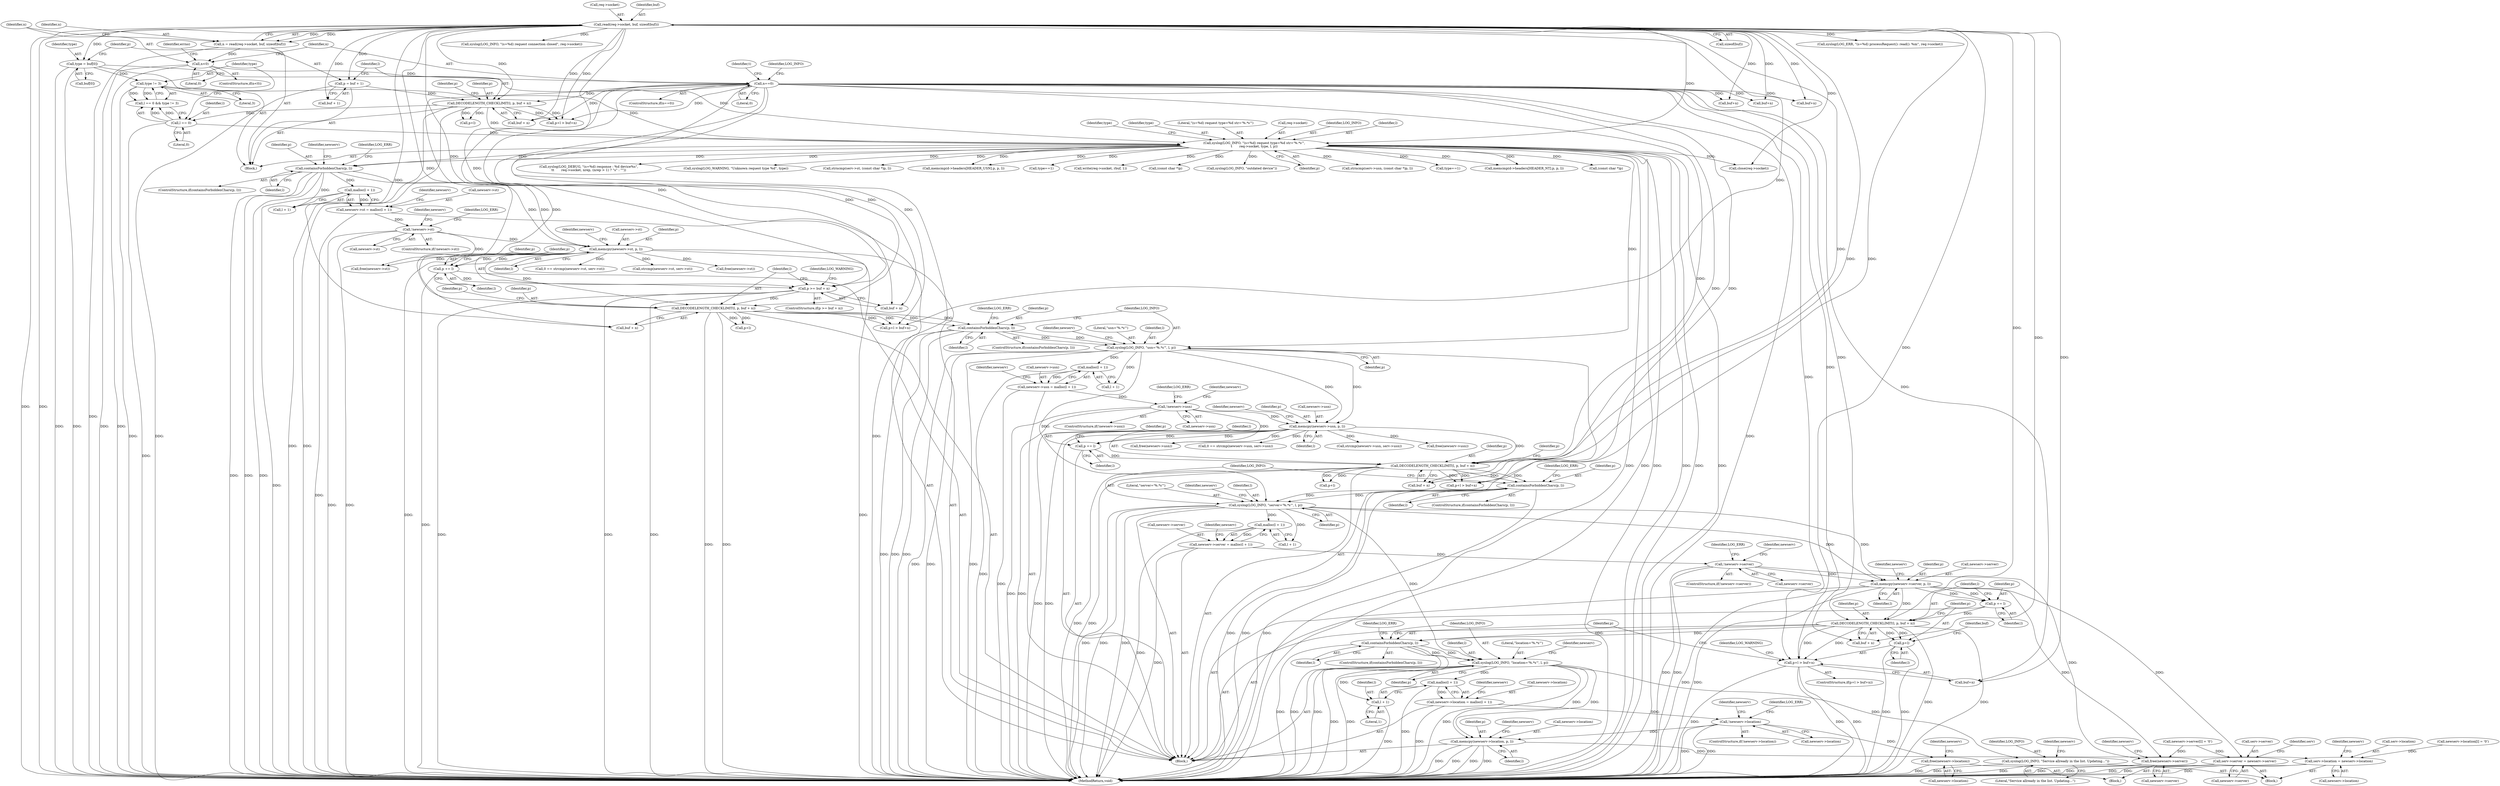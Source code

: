 digraph "0_miniupnp_140ee8d2204b383279f854802b27bdb41c1d5d1a@API" {
"1000827" [label="(Call,memcpy(newserv->server, p, l))"];
"1000818" [label="(Call,!newserv->server)"];
"1000809" [label="(Call,newserv->server = malloc(l + 1))"];
"1000813" [label="(Call,malloc(l + 1))"];
"1000804" [label="(Call,syslog(LOG_INFO, \"server='%.*s'\", l, p))"];
"1000737" [label="(Call,syslog(LOG_INFO, \"usn='%.*s'\", l, p))"];
"1000236" [label="(Call,syslog(LOG_INFO, \"(s=%d) request type=%d str='%.*s'\",\n\t       req->socket, type, l, p))"];
"1000146" [label="(Call,read(req->socket, buf, sizeof(buf)))"];
"1000194" [label="(Call,type = buf[0])"];
"1000228" [label="(Call,type != 3)"];
"1000225" [label="(Call,l == 0)"];
"1000204" [label="(Call,DECODELENGTH_CHECKLIMIT(l, p, buf + n))"];
"1000199" [label="(Call,p = buf + 1)"];
"1000179" [label="(Call,n==0)"];
"1000154" [label="(Call,n<0)"];
"1000144" [label="(Call,n = read(req->socket, buf, sizeof(buf)))"];
"1000729" [label="(Call,containsForbiddenChars(p, l))"];
"1000709" [label="(Call,DECODELENGTH_CHECKLIMIT(l, p, buf + n))"];
"1000682" [label="(Call,memcpy(newserv->st, p, l))"];
"1000673" [label="(Call,!newserv->st)"];
"1000664" [label="(Call,newserv->st = malloc(l + 1))"];
"1000668" [label="(Call,malloc(l + 1))"];
"1000656" [label="(Call,containsForbiddenChars(p, l))"];
"1000699" [label="(Call,p >= buf + n)"];
"1000695" [label="(Call,p += l)"];
"1000796" [label="(Call,containsForbiddenChars(p, l))"];
"1000776" [label="(Call,DECODELENGTH_CHECKLIMIT(l, p, buf + n))"];
"1000760" [label="(Call,memcpy(newserv->usn, p, l))"];
"1000751" [label="(Call,!newserv->usn)"];
"1000742" [label="(Call,newserv->usn = malloc(l + 1))"];
"1000746" [label="(Call,malloc(l + 1))"];
"1000773" [label="(Call,p += l)"];
"1000840" [label="(Call,p += l)"];
"1000843" [label="(Call,DECODELENGTH_CHECKLIMIT(l, p, buf + n))"];
"1000850" [label="(Call,p+l > buf+n)"];
"1000851" [label="(Call,p+l)"];
"1000863" [label="(Call,containsForbiddenChars(p, l))"];
"1000871" [label="(Call,syslog(LOG_INFO, \"location='%.*s'\", l, p))"];
"1000880" [label="(Call,malloc(l + 1))"];
"1000876" [label="(Call,newserv->location = malloc(l + 1))"];
"1000885" [label="(Call,!newserv->location)"];
"1000894" [label="(Call,memcpy(newserv->location, p, l))"];
"1000969" [label="(Call,serv->location = newserv->location)"];
"1001035" [label="(Call,free(newserv->location))"];
"1000881" [label="(Call,l + 1)"];
"1000943" [label="(Call,syslog(LOG_INFO, \"Service allready in the list. Updating...\"))"];
"1000958" [label="(Call,serv->server = newserv->server)"];
"1001031" [label="(Call,free(newserv->server))"];
"1000224" [label="(Call,l == 0 && type != 3)"];
"1000204" [label="(Call,DECODELENGTH_CHECKLIMIT(l, p, buf + n))"];
"1000227" [label="(Literal,0)"];
"1000827" [label="(Call,memcpy(newserv->server, p, l))"];
"1000226" [label="(Identifier,l)"];
"1000872" [label="(Identifier,LOG_INFO)"];
"1000668" [label="(Call,malloc(l + 1))"];
"1000926" [label="(Call,strcmp(newserv->usn, serv->usn))"];
"1000744" [label="(Identifier,newserv)"];
"1000967" [label="(Identifier,serv)"];
"1000810" [label="(Call,newserv->server)"];
"1001031" [label="(Call,free(newserv->server))"];
"1000706" [label="(Identifier,LOG_WARNING)"];
"1000881" [label="(Call,l + 1)"];
"1000959" [label="(Call,serv->server)"];
"1000760" [label="(Call,memcpy(newserv->usn, p, l))"];
"1001027" [label="(Call,free(newserv->usn))"];
"1000806" [label="(Literal,\"server='%.*s'\")"];
"1000757" [label="(Identifier,LOG_ERR)"];
"1000731" [label="(Identifier,l)"];
"1000970" [label="(Call,serv->location)"];
"1000958" [label="(Call,serv->server = newserv->server)"];
"1000738" [label="(Identifier,LOG_INFO)"];
"1000804" [label="(Call,syslog(LOG_INFO, \"server='%.*s'\", l, p))"];
"1000841" [label="(Identifier,p)"];
"1000854" [label="(Call,buf+n)"];
"1000183" [label="(Call,syslog(LOG_INFO, \"(s=%d) request connection closed\", req->socket))"];
"1000948" [label="(Identifier,newserv)"];
"1000510" [label="(Call,type==1)"];
"1001003" [label="(Call,write(req->socket, rbuf, 1))"];
"1000805" [label="(Identifier,LOG_INFO)"];
"1000739" [label="(Literal,\"usn='%.*s'\")"];
"1000201" [label="(Call,buf + 1)"];
"1000710" [label="(Identifier,l)"];
"1000875" [label="(Identifier,p)"];
"1000962" [label="(Call,newserv->server)"];
"1000213" [label="(Identifier,p)"];
"1000675" [label="(Identifier,newserv)"];
"1000747" [label="(Call,l + 1)"];
"1000849" [label="(ControlStructure,if(p+l > buf+n))"];
"1000519" [label="(Call,(const char *)p)"];
"1000873" [label="(Literal,\"location='%.*s'\")"];
"1000900" [label="(Call,newserv->location[l] = '\0')"];
"1000180" [label="(Identifier,n)"];
"1000876" [label="(Call,newserv->location = malloc(l + 1))"];
"1000880" [label="(Call,malloc(l + 1))"];
"1000691" [label="(Identifier,newserv)"];
"1000836" [label="(Identifier,newserv)"];
"1000824" [label="(Identifier,LOG_ERR)"];
"1000225" [label="(Call,l == 0)"];
"1000683" [label="(Call,newserv->st)"];
"1000664" [label="(Call,newserv->st = malloc(l + 1))"];
"1000818" [label="(Call,!newserv->server)"];
"1000246" [label="(Identifier,type)"];
"1000179" [label="(Call,n==0)"];
"1000181" [label="(Literal,0)"];
"1000743" [label="(Call,newserv->usn)"];
"1000973" [label="(Call,newserv->location)"];
"1000935" [label="(Call,strcmp(newserv->st, serv->st))"];
"1000199" [label="(Call,p = buf + 1)"];
"1000819" [label="(Call,newserv->server)"];
"1000813" [label="(Call,malloc(l + 1))"];
"1001023" [label="(Call,free(newserv->st))"];
"1000700" [label="(Identifier,p)"];
"1000751" [label="(Call,!newserv->usn)"];
"1000116" [label="(Block,)"];
"1000752" [label="(Call,newserv->usn)"];
"1000679" [label="(Identifier,LOG_ERR)"];
"1000734" [label="(Identifier,LOG_ERR)"];
"1000878" [label="(Identifier,newserv)"];
"1000194" [label="(Call,type = buf[0])"];
"1000969" [label="(Call,serv->location = newserv->location)"];
"1000669" [label="(Call,l + 1)"];
"1000950" [label="(Call,free(newserv->usn))"];
"1000740" [label="(Identifier,l)"];
"1000682" [label="(Call,memcpy(newserv->st, p, l))"];
"1000769" [label="(Identifier,newserv)"];
"1000265" [label="(Call,syslog(LOG_INFO, \"outdated device\"))"];
"1000784" [label="(Call,p+l)"];
"1000885" [label="(Call,!newserv->location)"];
"1000850" [label="(Call,p+l > buf+n)"];
"1000859" [label="(Identifier,LOG_WARNING)"];
"1000832" [label="(Identifier,l)"];
"1000811" [label="(Identifier,newserv)"];
"1000884" [label="(ControlStructure,if(!newserv->location))"];
"1000829" [label="(Identifier,newserv)"];
"1000212" [label="(Call,p+l)"];
"1000230" [label="(Literal,3)"];
"1000191" [label="(Identifier,t)"];
"1000699" [label="(Call,p >= buf + n)"];
"1000943" [label="(Call,syslog(LOG_INFO, \"Service allready in the list. Updating...\"))"];
"1000899" [label="(Identifier,l)"];
"1001055" [label="(MethodReturn,void)"];
"1000144" [label="(Call,n = read(req->socket, buf, sizeof(buf)))"];
"1000229" [label="(Identifier,type)"];
"1000672" [label="(ControlStructure,if(!newserv->st))"];
"1000764" [label="(Identifier,p)"];
"1000831" [label="(Identifier,p)"];
"1000741" [label="(Identifier,p)"];
"1000242" [label="(Identifier,type)"];
"1000774" [label="(Identifier,p)"];
"1000843" [label="(Call,DECODELENGTH_CHECKLIMIT(l, p, buf + n))"];
"1000742" [label="(Call,newserv->usn = malloc(l + 1))"];
"1000886" [label="(Call,newserv->location)"];
"1000228" [label="(Call,type != 3)"];
"1000846" [label="(Call,buf + n)"];
"1000530" [label="(Call,strncmp(serv->usn, (const char *)p, l))"];
"1000153" [label="(ControlStructure,if(n<0))"];
"1000883" [label="(Literal,1)"];
"1000656" [label="(Call,containsForbiddenChars(p, l))"];
"1000946" [label="(Call,free(newserv->st))"];
"1000154" [label="(Call,n<0)"];
"1000945" [label="(Literal,\"Service allready in the list. Updating...\")"];
"1001036" [label="(Call,newserv->location)"];
"1001037" [label="(Identifier,newserv)"];
"1000977" [label="(Identifier,newserv)"];
"1000779" [label="(Call,buf + n)"];
"1000865" [label="(Identifier,l)"];
"1000655" [label="(ControlStructure,if(containsForbiddenChars(p, l)))"];
"1000151" [label="(Call,sizeof(buf))"];
"1000903" [label="(Identifier,newserv)"];
"1000737" [label="(Call,syslog(LOG_INFO, \"usn='%.*s'\", l, p))"];
"1000761" [label="(Call,newserv->usn)"];
"1000161" [label="(Identifier,errno)"];
"1000718" [label="(Identifier,p)"];
"1000795" [label="(ControlStructure,if(containsForbiddenChars(p, l)))"];
"1000709" [label="(Call,DECODELENGTH_CHECKLIMIT(l, p, buf + n))"];
"1000864" [label="(Identifier,p)"];
"1000777" [label="(Identifier,l)"];
"1000891" [label="(Identifier,LOG_ERR)"];
"1000200" [label="(Identifier,p)"];
"1000184" [label="(Identifier,LOG_INFO)"];
"1000750" [label="(ControlStructure,if(!newserv->usn))"];
"1000309" [label="(Call,type==1)"];
"1000887" [label="(Identifier,newserv)"];
"1000195" [label="(Identifier,type)"];
"1000877" [label="(Call,newserv->location)"];
"1000730" [label="(Identifier,p)"];
"1000314" [label="(Call,memcmp(d->headers[HEADER_NT].p, p, l))"];
"1000809" [label="(Call,newserv->server = malloc(l + 1))"];
"1000155" [label="(Identifier,n)"];
"1000728" [label="(ControlStructure,if(containsForbiddenChars(p, l)))"];
"1000711" [label="(Identifier,p)"];
"1000942" [label="(Block,)"];
"1000796" [label="(Call,containsForbiddenChars(p, l))"];
"1000746" [label="(Call,malloc(l + 1))"];
"1000534" [label="(Call,(const char *)p)"];
"1000695" [label="(Call,p += l)"];
"1000765" [label="(Identifier,l)"];
"1000211" [label="(Call,p+l > buf+n)"];
"1000882" [label="(Identifier,l)"];
"1000814" [label="(Call,l + 1)"];
"1000844" [label="(Identifier,l)"];
"1000773" [label="(Call,p += l)"];
"1000687" [label="(Identifier,l)"];
"1000666" [label="(Identifier,newserv)"];
"1000244" [label="(Identifier,p)"];
"1000783" [label="(Call,p+l > buf+n)"];
"1000895" [label="(Call,newserv->location)"];
"1000762" [label="(Identifier,newserv)"];
"1000658" [label="(Identifier,l)"];
"1000808" [label="(Identifier,p)"];
"1000146" [label="(Call,read(req->socket, buf, sizeof(buf)))"];
"1000817" [label="(ControlStructure,if(!newserv->server))"];
"1000196" [label="(Call,buf[0])"];
"1000238" [label="(Literal,\"(s=%d) request type=%d str='%.*s'\")"];
"1000661" [label="(Identifier,LOG_ERR)"];
"1000665" [label="(Call,newserv->st)"];
"1000853" [label="(Identifier,l)"];
"1001022" [label="(Block,)"];
"1000833" [label="(Call,newserv->server[l] = '\0')"];
"1000147" [label="(Call,req->socket)"];
"1000842" [label="(Identifier,l)"];
"1000874" [label="(Identifier,l)"];
"1000684" [label="(Identifier,newserv)"];
"1000798" [label="(Identifier,l)"];
"1000896" [label="(Identifier,newserv)"];
"1000207" [label="(Call,buf + n)"];
"1000603" [label="(Call,syslog(LOG_DEBUG, \"(s=%d) response : %d device%s\",\n\t\t       req->socket, nrep, (nrep > 1) ? \"s\" : \"\"))"];
"1000753" [label="(Identifier,newserv)"];
"1000992" [label="(Call,syslog(LOG_WARNING, \"Unknown request type %d\", type))"];
"1001044" [label="(Call,close(req->socket))"];
"1000239" [label="(Call,req->socket)"];
"1000156" [label="(Literal,0)"];
"1000696" [label="(Identifier,p)"];
"1000801" [label="(Identifier,LOG_ERR)"];
"1000150" [label="(Identifier,buf)"];
"1000863" [label="(Call,containsForbiddenChars(p, l))"];
"1000840" [label="(Call,p += l)"];
"1000924" [label="(Call,0 == strcmp(newserv->usn, serv->usn))"];
"1000807" [label="(Identifier,l)"];
"1000247" [label="(Block,)"];
"1000712" [label="(Call,buf + n)"];
"1000785" [label="(Identifier,p)"];
"1000851" [label="(Call,p+l)"];
"1000862" [label="(ControlStructure,if(containsForbiddenChars(p, l)))"];
"1000776" [label="(Call,DECODELENGTH_CHECKLIMIT(l, p, buf + n))"];
"1000686" [label="(Identifier,p)"];
"1000933" [label="(Call,0 == strcmp(newserv->st, serv->st))"];
"1000852" [label="(Identifier,p)"];
"1000145" [label="(Identifier,n)"];
"1000871" [label="(Call,syslog(LOG_INFO, \"location='%.*s'\", l, p))"];
"1000171" [label="(Call,syslog(LOG_ERR, \"(s=%d) processRequest(): read(): %m\", req->socket))"];
"1000868" [label="(Identifier,LOG_ERR)"];
"1001040" [label="(Identifier,newserv)"];
"1000178" [label="(ControlStructure,if(n==0))"];
"1000205" [label="(Identifier,l)"];
"1000944" [label="(Identifier,LOG_INFO)"];
"1000236" [label="(Call,syslog(LOG_INFO, \"(s=%d) request type=%d str='%.*s'\",\n\t       req->socket, type, l, p))"];
"1000515" [label="(Call,strncmp(serv->st, (const char *)p, l))"];
"1000674" [label="(Call,newserv->st)"];
"1000845" [label="(Identifier,p)"];
"1000775" [label="(Identifier,l)"];
"1000787" [label="(Call,buf+n)"];
"1000716" [label="(Call,p+l > buf+n)"];
"1000717" [label="(Call,p+l)"];
"1000898" [label="(Identifier,p)"];
"1000855" [label="(Identifier,buf)"];
"1000215" [label="(Call,buf+n)"];
"1000237" [label="(Identifier,LOG_INFO)"];
"1000206" [label="(Identifier,p)"];
"1000331" [label="(Call,memcmp(d->headers[HEADER_USN].p, p, l))"];
"1000698" [label="(ControlStructure,if(p >= buf + n))"];
"1000894" [label="(Call,memcpy(newserv->location, p, l))"];
"1000243" [label="(Identifier,l)"];
"1000820" [label="(Identifier,newserv)"];
"1000701" [label="(Call,buf + n)"];
"1000828" [label="(Call,newserv->server)"];
"1000720" [label="(Call,buf+n)"];
"1000673" [label="(Call,!newserv->st)"];
"1001035" [label="(Call,free(newserv->location))"];
"1001032" [label="(Call,newserv->server)"];
"1000697" [label="(Identifier,l)"];
"1000657" [label="(Identifier,p)"];
"1000778" [label="(Identifier,p)"];
"1000797" [label="(Identifier,p)"];
"1000729" [label="(Call,containsForbiddenChars(p, l))"];
"1000827" -> "1000247"  [label="AST: "];
"1000827" -> "1000832"  [label="CFG: "];
"1000828" -> "1000827"  [label="AST: "];
"1000831" -> "1000827"  [label="AST: "];
"1000832" -> "1000827"  [label="AST: "];
"1000836" -> "1000827"  [label="CFG: "];
"1000827" -> "1001055"  [label="DDG: "];
"1000827" -> "1001055"  [label="DDG: "];
"1000818" -> "1000827"  [label="DDG: "];
"1000804" -> "1000827"  [label="DDG: "];
"1000804" -> "1000827"  [label="DDG: "];
"1000827" -> "1000840"  [label="DDG: "];
"1000827" -> "1000840"  [label="DDG: "];
"1000827" -> "1000843"  [label="DDG: "];
"1000827" -> "1000958"  [label="DDG: "];
"1000827" -> "1001031"  [label="DDG: "];
"1000818" -> "1000817"  [label="AST: "];
"1000818" -> "1000819"  [label="CFG: "];
"1000819" -> "1000818"  [label="AST: "];
"1000824" -> "1000818"  [label="CFG: "];
"1000829" -> "1000818"  [label="CFG: "];
"1000818" -> "1001055"  [label="DDG: "];
"1000818" -> "1001055"  [label="DDG: "];
"1000809" -> "1000818"  [label="DDG: "];
"1000818" -> "1001031"  [label="DDG: "];
"1000809" -> "1000247"  [label="AST: "];
"1000809" -> "1000813"  [label="CFG: "];
"1000810" -> "1000809"  [label="AST: "];
"1000813" -> "1000809"  [label="AST: "];
"1000820" -> "1000809"  [label="CFG: "];
"1000809" -> "1001055"  [label="DDG: "];
"1000813" -> "1000809"  [label="DDG: "];
"1000813" -> "1000814"  [label="CFG: "];
"1000814" -> "1000813"  [label="AST: "];
"1000813" -> "1001055"  [label="DDG: "];
"1000804" -> "1000813"  [label="DDG: "];
"1000804" -> "1000247"  [label="AST: "];
"1000804" -> "1000808"  [label="CFG: "];
"1000805" -> "1000804"  [label="AST: "];
"1000806" -> "1000804"  [label="AST: "];
"1000807" -> "1000804"  [label="AST: "];
"1000808" -> "1000804"  [label="AST: "];
"1000811" -> "1000804"  [label="CFG: "];
"1000804" -> "1001055"  [label="DDG: "];
"1000804" -> "1001055"  [label="DDG: "];
"1000804" -> "1001055"  [label="DDG: "];
"1000737" -> "1000804"  [label="DDG: "];
"1000796" -> "1000804"  [label="DDG: "];
"1000796" -> "1000804"  [label="DDG: "];
"1000804" -> "1000814"  [label="DDG: "];
"1000804" -> "1000871"  [label="DDG: "];
"1000737" -> "1000247"  [label="AST: "];
"1000737" -> "1000741"  [label="CFG: "];
"1000738" -> "1000737"  [label="AST: "];
"1000739" -> "1000737"  [label="AST: "];
"1000740" -> "1000737"  [label="AST: "];
"1000741" -> "1000737"  [label="AST: "];
"1000744" -> "1000737"  [label="CFG: "];
"1000737" -> "1001055"  [label="DDG: "];
"1000737" -> "1001055"  [label="DDG: "];
"1000737" -> "1001055"  [label="DDG: "];
"1000236" -> "1000737"  [label="DDG: "];
"1000729" -> "1000737"  [label="DDG: "];
"1000729" -> "1000737"  [label="DDG: "];
"1000737" -> "1000746"  [label="DDG: "];
"1000737" -> "1000747"  [label="DDG: "];
"1000737" -> "1000760"  [label="DDG: "];
"1000737" -> "1000760"  [label="DDG: "];
"1000236" -> "1000116"  [label="AST: "];
"1000236" -> "1000244"  [label="CFG: "];
"1000237" -> "1000236"  [label="AST: "];
"1000238" -> "1000236"  [label="AST: "];
"1000239" -> "1000236"  [label="AST: "];
"1000242" -> "1000236"  [label="AST: "];
"1000243" -> "1000236"  [label="AST: "];
"1000244" -> "1000236"  [label="AST: "];
"1000246" -> "1000236"  [label="CFG: "];
"1000236" -> "1001055"  [label="DDG: "];
"1000236" -> "1001055"  [label="DDG: "];
"1000236" -> "1001055"  [label="DDG: "];
"1000236" -> "1001055"  [label="DDG: "];
"1000236" -> "1001055"  [label="DDG: "];
"1000236" -> "1001055"  [label="DDG: "];
"1000146" -> "1000236"  [label="DDG: "];
"1000194" -> "1000236"  [label="DDG: "];
"1000228" -> "1000236"  [label="DDG: "];
"1000225" -> "1000236"  [label="DDG: "];
"1000204" -> "1000236"  [label="DDG: "];
"1000236" -> "1000265"  [label="DDG: "];
"1000236" -> "1000309"  [label="DDG: "];
"1000236" -> "1000314"  [label="DDG: "];
"1000236" -> "1000314"  [label="DDG: "];
"1000236" -> "1000331"  [label="DDG: "];
"1000236" -> "1000331"  [label="DDG: "];
"1000236" -> "1000510"  [label="DDG: "];
"1000236" -> "1000519"  [label="DDG: "];
"1000236" -> "1000515"  [label="DDG: "];
"1000236" -> "1000534"  [label="DDG: "];
"1000236" -> "1000530"  [label="DDG: "];
"1000236" -> "1000603"  [label="DDG: "];
"1000236" -> "1000656"  [label="DDG: "];
"1000236" -> "1000656"  [label="DDG: "];
"1000236" -> "1000992"  [label="DDG: "];
"1000236" -> "1001003"  [label="DDG: "];
"1000236" -> "1001044"  [label="DDG: "];
"1000146" -> "1000144"  [label="AST: "];
"1000146" -> "1000151"  [label="CFG: "];
"1000147" -> "1000146"  [label="AST: "];
"1000150" -> "1000146"  [label="AST: "];
"1000151" -> "1000146"  [label="AST: "];
"1000144" -> "1000146"  [label="CFG: "];
"1000146" -> "1001055"  [label="DDG: "];
"1000146" -> "1001055"  [label="DDG: "];
"1000146" -> "1000144"  [label="DDG: "];
"1000146" -> "1000144"  [label="DDG: "];
"1000146" -> "1000171"  [label="DDG: "];
"1000146" -> "1000183"  [label="DDG: "];
"1000146" -> "1000194"  [label="DDG: "];
"1000146" -> "1000199"  [label="DDG: "];
"1000146" -> "1000201"  [label="DDG: "];
"1000146" -> "1000204"  [label="DDG: "];
"1000146" -> "1000207"  [label="DDG: "];
"1000146" -> "1000211"  [label="DDG: "];
"1000146" -> "1000215"  [label="DDG: "];
"1000146" -> "1000699"  [label="DDG: "];
"1000146" -> "1000701"  [label="DDG: "];
"1000146" -> "1000709"  [label="DDG: "];
"1000146" -> "1000712"  [label="DDG: "];
"1000146" -> "1000716"  [label="DDG: "];
"1000146" -> "1000720"  [label="DDG: "];
"1000146" -> "1000776"  [label="DDG: "];
"1000146" -> "1000779"  [label="DDG: "];
"1000146" -> "1000783"  [label="DDG: "];
"1000146" -> "1000787"  [label="DDG: "];
"1000146" -> "1000843"  [label="DDG: "];
"1000146" -> "1000846"  [label="DDG: "];
"1000146" -> "1000850"  [label="DDG: "];
"1000146" -> "1000854"  [label="DDG: "];
"1000146" -> "1001044"  [label="DDG: "];
"1000194" -> "1000116"  [label="AST: "];
"1000194" -> "1000196"  [label="CFG: "];
"1000195" -> "1000194"  [label="AST: "];
"1000196" -> "1000194"  [label="AST: "];
"1000200" -> "1000194"  [label="CFG: "];
"1000194" -> "1001055"  [label="DDG: "];
"1000194" -> "1001055"  [label="DDG: "];
"1000194" -> "1000228"  [label="DDG: "];
"1000228" -> "1000224"  [label="AST: "];
"1000228" -> "1000230"  [label="CFG: "];
"1000229" -> "1000228"  [label="AST: "];
"1000230" -> "1000228"  [label="AST: "];
"1000224" -> "1000228"  [label="CFG: "];
"1000228" -> "1001055"  [label="DDG: "];
"1000228" -> "1000224"  [label="DDG: "];
"1000228" -> "1000224"  [label="DDG: "];
"1000225" -> "1000224"  [label="AST: "];
"1000225" -> "1000227"  [label="CFG: "];
"1000226" -> "1000225"  [label="AST: "];
"1000227" -> "1000225"  [label="AST: "];
"1000229" -> "1000225"  [label="CFG: "];
"1000224" -> "1000225"  [label="CFG: "];
"1000225" -> "1001055"  [label="DDG: "];
"1000225" -> "1000224"  [label="DDG: "];
"1000225" -> "1000224"  [label="DDG: "];
"1000204" -> "1000225"  [label="DDG: "];
"1000204" -> "1000116"  [label="AST: "];
"1000204" -> "1000207"  [label="CFG: "];
"1000205" -> "1000204"  [label="AST: "];
"1000206" -> "1000204"  [label="AST: "];
"1000207" -> "1000204"  [label="AST: "];
"1000213" -> "1000204"  [label="CFG: "];
"1000204" -> "1001055"  [label="DDG: "];
"1000204" -> "1001055"  [label="DDG: "];
"1000199" -> "1000204"  [label="DDG: "];
"1000179" -> "1000204"  [label="DDG: "];
"1000204" -> "1000211"  [label="DDG: "];
"1000204" -> "1000211"  [label="DDG: "];
"1000204" -> "1000212"  [label="DDG: "];
"1000204" -> "1000212"  [label="DDG: "];
"1000199" -> "1000116"  [label="AST: "];
"1000199" -> "1000201"  [label="CFG: "];
"1000200" -> "1000199"  [label="AST: "];
"1000201" -> "1000199"  [label="AST: "];
"1000205" -> "1000199"  [label="CFG: "];
"1000199" -> "1001055"  [label="DDG: "];
"1000179" -> "1000178"  [label="AST: "];
"1000179" -> "1000181"  [label="CFG: "];
"1000180" -> "1000179"  [label="AST: "];
"1000181" -> "1000179"  [label="AST: "];
"1000184" -> "1000179"  [label="CFG: "];
"1000191" -> "1000179"  [label="CFG: "];
"1000179" -> "1001055"  [label="DDG: "];
"1000179" -> "1001055"  [label="DDG: "];
"1000154" -> "1000179"  [label="DDG: "];
"1000179" -> "1000207"  [label="DDG: "];
"1000179" -> "1000211"  [label="DDG: "];
"1000179" -> "1000215"  [label="DDG: "];
"1000179" -> "1000699"  [label="DDG: "];
"1000179" -> "1000701"  [label="DDG: "];
"1000179" -> "1000709"  [label="DDG: "];
"1000179" -> "1000712"  [label="DDG: "];
"1000179" -> "1000716"  [label="DDG: "];
"1000179" -> "1000720"  [label="DDG: "];
"1000179" -> "1000776"  [label="DDG: "];
"1000179" -> "1000779"  [label="DDG: "];
"1000179" -> "1000783"  [label="DDG: "];
"1000179" -> "1000787"  [label="DDG: "];
"1000179" -> "1000843"  [label="DDG: "];
"1000179" -> "1000846"  [label="DDG: "];
"1000179" -> "1000850"  [label="DDG: "];
"1000179" -> "1000854"  [label="DDG: "];
"1000154" -> "1000153"  [label="AST: "];
"1000154" -> "1000156"  [label="CFG: "];
"1000155" -> "1000154"  [label="AST: "];
"1000156" -> "1000154"  [label="AST: "];
"1000161" -> "1000154"  [label="CFG: "];
"1000180" -> "1000154"  [label="CFG: "];
"1000154" -> "1001055"  [label="DDG: "];
"1000154" -> "1001055"  [label="DDG: "];
"1000144" -> "1000154"  [label="DDG: "];
"1000144" -> "1000116"  [label="AST: "];
"1000145" -> "1000144"  [label="AST: "];
"1000155" -> "1000144"  [label="CFG: "];
"1000144" -> "1001055"  [label="DDG: "];
"1000729" -> "1000728"  [label="AST: "];
"1000729" -> "1000731"  [label="CFG: "];
"1000730" -> "1000729"  [label="AST: "];
"1000731" -> "1000729"  [label="AST: "];
"1000734" -> "1000729"  [label="CFG: "];
"1000738" -> "1000729"  [label="CFG: "];
"1000729" -> "1001055"  [label="DDG: "];
"1000729" -> "1001055"  [label="DDG: "];
"1000729" -> "1001055"  [label="DDG: "];
"1000709" -> "1000729"  [label="DDG: "];
"1000709" -> "1000729"  [label="DDG: "];
"1000709" -> "1000247"  [label="AST: "];
"1000709" -> "1000712"  [label="CFG: "];
"1000710" -> "1000709"  [label="AST: "];
"1000711" -> "1000709"  [label="AST: "];
"1000712" -> "1000709"  [label="AST: "];
"1000718" -> "1000709"  [label="CFG: "];
"1000709" -> "1001055"  [label="DDG: "];
"1000709" -> "1001055"  [label="DDG: "];
"1000682" -> "1000709"  [label="DDG: "];
"1000699" -> "1000709"  [label="DDG: "];
"1000709" -> "1000716"  [label="DDG: "];
"1000709" -> "1000716"  [label="DDG: "];
"1000709" -> "1000717"  [label="DDG: "];
"1000709" -> "1000717"  [label="DDG: "];
"1000682" -> "1000247"  [label="AST: "];
"1000682" -> "1000687"  [label="CFG: "];
"1000683" -> "1000682"  [label="AST: "];
"1000686" -> "1000682"  [label="AST: "];
"1000687" -> "1000682"  [label="AST: "];
"1000691" -> "1000682"  [label="CFG: "];
"1000682" -> "1001055"  [label="DDG: "];
"1000682" -> "1001055"  [label="DDG: "];
"1000673" -> "1000682"  [label="DDG: "];
"1000656" -> "1000682"  [label="DDG: "];
"1000656" -> "1000682"  [label="DDG: "];
"1000682" -> "1000695"  [label="DDG: "];
"1000682" -> "1000695"  [label="DDG: "];
"1000682" -> "1000933"  [label="DDG: "];
"1000682" -> "1000935"  [label="DDG: "];
"1000682" -> "1000946"  [label="DDG: "];
"1000682" -> "1001023"  [label="DDG: "];
"1000673" -> "1000672"  [label="AST: "];
"1000673" -> "1000674"  [label="CFG: "];
"1000674" -> "1000673"  [label="AST: "];
"1000679" -> "1000673"  [label="CFG: "];
"1000684" -> "1000673"  [label="CFG: "];
"1000673" -> "1001055"  [label="DDG: "];
"1000673" -> "1001055"  [label="DDG: "];
"1000664" -> "1000673"  [label="DDG: "];
"1000673" -> "1001023"  [label="DDG: "];
"1000664" -> "1000247"  [label="AST: "];
"1000664" -> "1000668"  [label="CFG: "];
"1000665" -> "1000664"  [label="AST: "];
"1000668" -> "1000664"  [label="AST: "];
"1000675" -> "1000664"  [label="CFG: "];
"1000664" -> "1001055"  [label="DDG: "];
"1000668" -> "1000664"  [label="DDG: "];
"1000668" -> "1000669"  [label="CFG: "];
"1000669" -> "1000668"  [label="AST: "];
"1000668" -> "1001055"  [label="DDG: "];
"1000656" -> "1000668"  [label="DDG: "];
"1000656" -> "1000655"  [label="AST: "];
"1000656" -> "1000658"  [label="CFG: "];
"1000657" -> "1000656"  [label="AST: "];
"1000658" -> "1000656"  [label="AST: "];
"1000661" -> "1000656"  [label="CFG: "];
"1000666" -> "1000656"  [label="CFG: "];
"1000656" -> "1001055"  [label="DDG: "];
"1000656" -> "1001055"  [label="DDG: "];
"1000656" -> "1001055"  [label="DDG: "];
"1000656" -> "1000669"  [label="DDG: "];
"1000699" -> "1000698"  [label="AST: "];
"1000699" -> "1000701"  [label="CFG: "];
"1000700" -> "1000699"  [label="AST: "];
"1000701" -> "1000699"  [label="AST: "];
"1000706" -> "1000699"  [label="CFG: "];
"1000710" -> "1000699"  [label="CFG: "];
"1000699" -> "1001055"  [label="DDG: "];
"1000699" -> "1001055"  [label="DDG: "];
"1000699" -> "1001055"  [label="DDG: "];
"1000695" -> "1000699"  [label="DDG: "];
"1000695" -> "1000247"  [label="AST: "];
"1000695" -> "1000697"  [label="CFG: "];
"1000696" -> "1000695"  [label="AST: "];
"1000697" -> "1000695"  [label="AST: "];
"1000700" -> "1000695"  [label="CFG: "];
"1000695" -> "1001055"  [label="DDG: "];
"1000796" -> "1000795"  [label="AST: "];
"1000796" -> "1000798"  [label="CFG: "];
"1000797" -> "1000796"  [label="AST: "];
"1000798" -> "1000796"  [label="AST: "];
"1000801" -> "1000796"  [label="CFG: "];
"1000805" -> "1000796"  [label="CFG: "];
"1000796" -> "1001055"  [label="DDG: "];
"1000796" -> "1001055"  [label="DDG: "];
"1000796" -> "1001055"  [label="DDG: "];
"1000776" -> "1000796"  [label="DDG: "];
"1000776" -> "1000796"  [label="DDG: "];
"1000776" -> "1000247"  [label="AST: "];
"1000776" -> "1000779"  [label="CFG: "];
"1000777" -> "1000776"  [label="AST: "];
"1000778" -> "1000776"  [label="AST: "];
"1000779" -> "1000776"  [label="AST: "];
"1000785" -> "1000776"  [label="CFG: "];
"1000776" -> "1001055"  [label="DDG: "];
"1000776" -> "1001055"  [label="DDG: "];
"1000760" -> "1000776"  [label="DDG: "];
"1000773" -> "1000776"  [label="DDG: "];
"1000776" -> "1000783"  [label="DDG: "];
"1000776" -> "1000783"  [label="DDG: "];
"1000776" -> "1000784"  [label="DDG: "];
"1000776" -> "1000784"  [label="DDG: "];
"1000760" -> "1000247"  [label="AST: "];
"1000760" -> "1000765"  [label="CFG: "];
"1000761" -> "1000760"  [label="AST: "];
"1000764" -> "1000760"  [label="AST: "];
"1000765" -> "1000760"  [label="AST: "];
"1000769" -> "1000760"  [label="CFG: "];
"1000760" -> "1001055"  [label="DDG: "];
"1000760" -> "1001055"  [label="DDG: "];
"1000751" -> "1000760"  [label="DDG: "];
"1000760" -> "1000773"  [label="DDG: "];
"1000760" -> "1000773"  [label="DDG: "];
"1000760" -> "1000924"  [label="DDG: "];
"1000760" -> "1000926"  [label="DDG: "];
"1000760" -> "1000950"  [label="DDG: "];
"1000760" -> "1001027"  [label="DDG: "];
"1000751" -> "1000750"  [label="AST: "];
"1000751" -> "1000752"  [label="CFG: "];
"1000752" -> "1000751"  [label="AST: "];
"1000757" -> "1000751"  [label="CFG: "];
"1000762" -> "1000751"  [label="CFG: "];
"1000751" -> "1001055"  [label="DDG: "];
"1000751" -> "1001055"  [label="DDG: "];
"1000742" -> "1000751"  [label="DDG: "];
"1000751" -> "1001027"  [label="DDG: "];
"1000742" -> "1000247"  [label="AST: "];
"1000742" -> "1000746"  [label="CFG: "];
"1000743" -> "1000742"  [label="AST: "];
"1000746" -> "1000742"  [label="AST: "];
"1000753" -> "1000742"  [label="CFG: "];
"1000742" -> "1001055"  [label="DDG: "];
"1000746" -> "1000742"  [label="DDG: "];
"1000746" -> "1000747"  [label="CFG: "];
"1000747" -> "1000746"  [label="AST: "];
"1000746" -> "1001055"  [label="DDG: "];
"1000773" -> "1000247"  [label="AST: "];
"1000773" -> "1000775"  [label="CFG: "];
"1000774" -> "1000773"  [label="AST: "];
"1000775" -> "1000773"  [label="AST: "];
"1000777" -> "1000773"  [label="CFG: "];
"1000840" -> "1000247"  [label="AST: "];
"1000840" -> "1000842"  [label="CFG: "];
"1000841" -> "1000840"  [label="AST: "];
"1000842" -> "1000840"  [label="AST: "];
"1000844" -> "1000840"  [label="CFG: "];
"1000840" -> "1000843"  [label="DDG: "];
"1000843" -> "1000247"  [label="AST: "];
"1000843" -> "1000846"  [label="CFG: "];
"1000844" -> "1000843"  [label="AST: "];
"1000845" -> "1000843"  [label="AST: "];
"1000846" -> "1000843"  [label="AST: "];
"1000852" -> "1000843"  [label="CFG: "];
"1000843" -> "1001055"  [label="DDG: "];
"1000843" -> "1001055"  [label="DDG: "];
"1000843" -> "1000850"  [label="DDG: "];
"1000843" -> "1000850"  [label="DDG: "];
"1000843" -> "1000851"  [label="DDG: "];
"1000843" -> "1000851"  [label="DDG: "];
"1000843" -> "1000863"  [label="DDG: "];
"1000843" -> "1000863"  [label="DDG: "];
"1000850" -> "1000849"  [label="AST: "];
"1000850" -> "1000854"  [label="CFG: "];
"1000851" -> "1000850"  [label="AST: "];
"1000854" -> "1000850"  [label="AST: "];
"1000859" -> "1000850"  [label="CFG: "];
"1000864" -> "1000850"  [label="CFG: "];
"1000850" -> "1001055"  [label="DDG: "];
"1000850" -> "1001055"  [label="DDG: "];
"1000850" -> "1001055"  [label="DDG: "];
"1000851" -> "1000853"  [label="CFG: "];
"1000852" -> "1000851"  [label="AST: "];
"1000853" -> "1000851"  [label="AST: "];
"1000855" -> "1000851"  [label="CFG: "];
"1000851" -> "1001055"  [label="DDG: "];
"1000851" -> "1001055"  [label="DDG: "];
"1000863" -> "1000862"  [label="AST: "];
"1000863" -> "1000865"  [label="CFG: "];
"1000864" -> "1000863"  [label="AST: "];
"1000865" -> "1000863"  [label="AST: "];
"1000868" -> "1000863"  [label="CFG: "];
"1000872" -> "1000863"  [label="CFG: "];
"1000863" -> "1001055"  [label="DDG: "];
"1000863" -> "1001055"  [label="DDG: "];
"1000863" -> "1001055"  [label="DDG: "];
"1000863" -> "1000871"  [label="DDG: "];
"1000863" -> "1000871"  [label="DDG: "];
"1000871" -> "1000247"  [label="AST: "];
"1000871" -> "1000875"  [label="CFG: "];
"1000872" -> "1000871"  [label="AST: "];
"1000873" -> "1000871"  [label="AST: "];
"1000874" -> "1000871"  [label="AST: "];
"1000875" -> "1000871"  [label="AST: "];
"1000878" -> "1000871"  [label="CFG: "];
"1000871" -> "1001055"  [label="DDG: "];
"1000871" -> "1001055"  [label="DDG: "];
"1000871" -> "1001055"  [label="DDG: "];
"1000871" -> "1000880"  [label="DDG: "];
"1000871" -> "1000881"  [label="DDG: "];
"1000871" -> "1000894"  [label="DDG: "];
"1000871" -> "1000894"  [label="DDG: "];
"1000871" -> "1000943"  [label="DDG: "];
"1000880" -> "1000876"  [label="AST: "];
"1000880" -> "1000881"  [label="CFG: "];
"1000881" -> "1000880"  [label="AST: "];
"1000876" -> "1000880"  [label="CFG: "];
"1000880" -> "1001055"  [label="DDG: "];
"1000880" -> "1000876"  [label="DDG: "];
"1000876" -> "1000247"  [label="AST: "];
"1000877" -> "1000876"  [label="AST: "];
"1000887" -> "1000876"  [label="CFG: "];
"1000876" -> "1001055"  [label="DDG: "];
"1000876" -> "1000885"  [label="DDG: "];
"1000885" -> "1000884"  [label="AST: "];
"1000885" -> "1000886"  [label="CFG: "];
"1000886" -> "1000885"  [label="AST: "];
"1000891" -> "1000885"  [label="CFG: "];
"1000896" -> "1000885"  [label="CFG: "];
"1000885" -> "1001055"  [label="DDG: "];
"1000885" -> "1001055"  [label="DDG: "];
"1000885" -> "1000894"  [label="DDG: "];
"1000885" -> "1001035"  [label="DDG: "];
"1000894" -> "1000247"  [label="AST: "];
"1000894" -> "1000899"  [label="CFG: "];
"1000895" -> "1000894"  [label="AST: "];
"1000898" -> "1000894"  [label="AST: "];
"1000899" -> "1000894"  [label="AST: "];
"1000903" -> "1000894"  [label="CFG: "];
"1000894" -> "1001055"  [label="DDG: "];
"1000894" -> "1001055"  [label="DDG: "];
"1000894" -> "1001055"  [label="DDG: "];
"1000894" -> "1001055"  [label="DDG: "];
"1000894" -> "1000969"  [label="DDG: "];
"1000969" -> "1000942"  [label="AST: "];
"1000969" -> "1000973"  [label="CFG: "];
"1000970" -> "1000969"  [label="AST: "];
"1000973" -> "1000969"  [label="AST: "];
"1000977" -> "1000969"  [label="CFG: "];
"1000969" -> "1001055"  [label="DDG: "];
"1000969" -> "1001055"  [label="DDG: "];
"1000900" -> "1000969"  [label="DDG: "];
"1001035" -> "1001022"  [label="AST: "];
"1001035" -> "1001036"  [label="CFG: "];
"1001036" -> "1001035"  [label="AST: "];
"1001040" -> "1001035"  [label="CFG: "];
"1001035" -> "1001055"  [label="DDG: "];
"1000881" -> "1000883"  [label="CFG: "];
"1000882" -> "1000881"  [label="AST: "];
"1000883" -> "1000881"  [label="AST: "];
"1000881" -> "1001055"  [label="DDG: "];
"1000943" -> "1000942"  [label="AST: "];
"1000943" -> "1000945"  [label="CFG: "];
"1000944" -> "1000943"  [label="AST: "];
"1000945" -> "1000943"  [label="AST: "];
"1000948" -> "1000943"  [label="CFG: "];
"1000943" -> "1001055"  [label="DDG: "];
"1000943" -> "1001055"  [label="DDG: "];
"1000958" -> "1000942"  [label="AST: "];
"1000958" -> "1000962"  [label="CFG: "];
"1000959" -> "1000958"  [label="AST: "];
"1000962" -> "1000958"  [label="AST: "];
"1000967" -> "1000958"  [label="CFG: "];
"1000958" -> "1001055"  [label="DDG: "];
"1000958" -> "1001055"  [label="DDG: "];
"1000833" -> "1000958"  [label="DDG: "];
"1001031" -> "1001022"  [label="AST: "];
"1001031" -> "1001032"  [label="CFG: "];
"1001032" -> "1001031"  [label="AST: "];
"1001037" -> "1001031"  [label="CFG: "];
"1001031" -> "1001055"  [label="DDG: "];
"1000833" -> "1001031"  [label="DDG: "];
}
